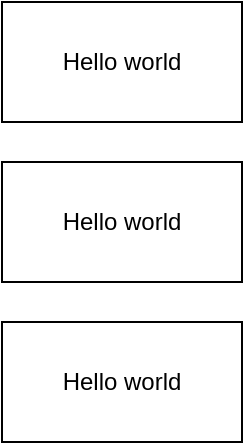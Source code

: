 <mxfile version="20.6.0" type="github">
  <diagram id="genaLXRJu2ML_f10ttWc" name="第 1 页">
    <mxGraphModel dx="946" dy="638" grid="1" gridSize="10" guides="1" tooltips="1" connect="1" arrows="1" fold="1" page="1" pageScale="1" pageWidth="827" pageHeight="1169" math="0" shadow="0">
      <root>
        <mxCell id="0" />
        <mxCell id="1" parent="0" />
        <mxCell id="BzouLdgTRDmwFUgms64l-1" value="Hello world" style="rounded=0;whiteSpace=wrap;html=1;" vertex="1" parent="1">
          <mxGeometry x="220" y="110" width="120" height="60" as="geometry" />
        </mxCell>
        <mxCell id="BzouLdgTRDmwFUgms64l-2" value="Hello world" style="rounded=0;whiteSpace=wrap;html=1;" vertex="1" parent="1">
          <mxGeometry x="220" y="190" width="120" height="60" as="geometry" />
        </mxCell>
        <mxCell id="BzouLdgTRDmwFUgms64l-3" value="Hello world" style="rounded=0;whiteSpace=wrap;html=1;" vertex="1" parent="1">
          <mxGeometry x="220" y="270" width="120" height="60" as="geometry" />
        </mxCell>
      </root>
    </mxGraphModel>
  </diagram>
</mxfile>
